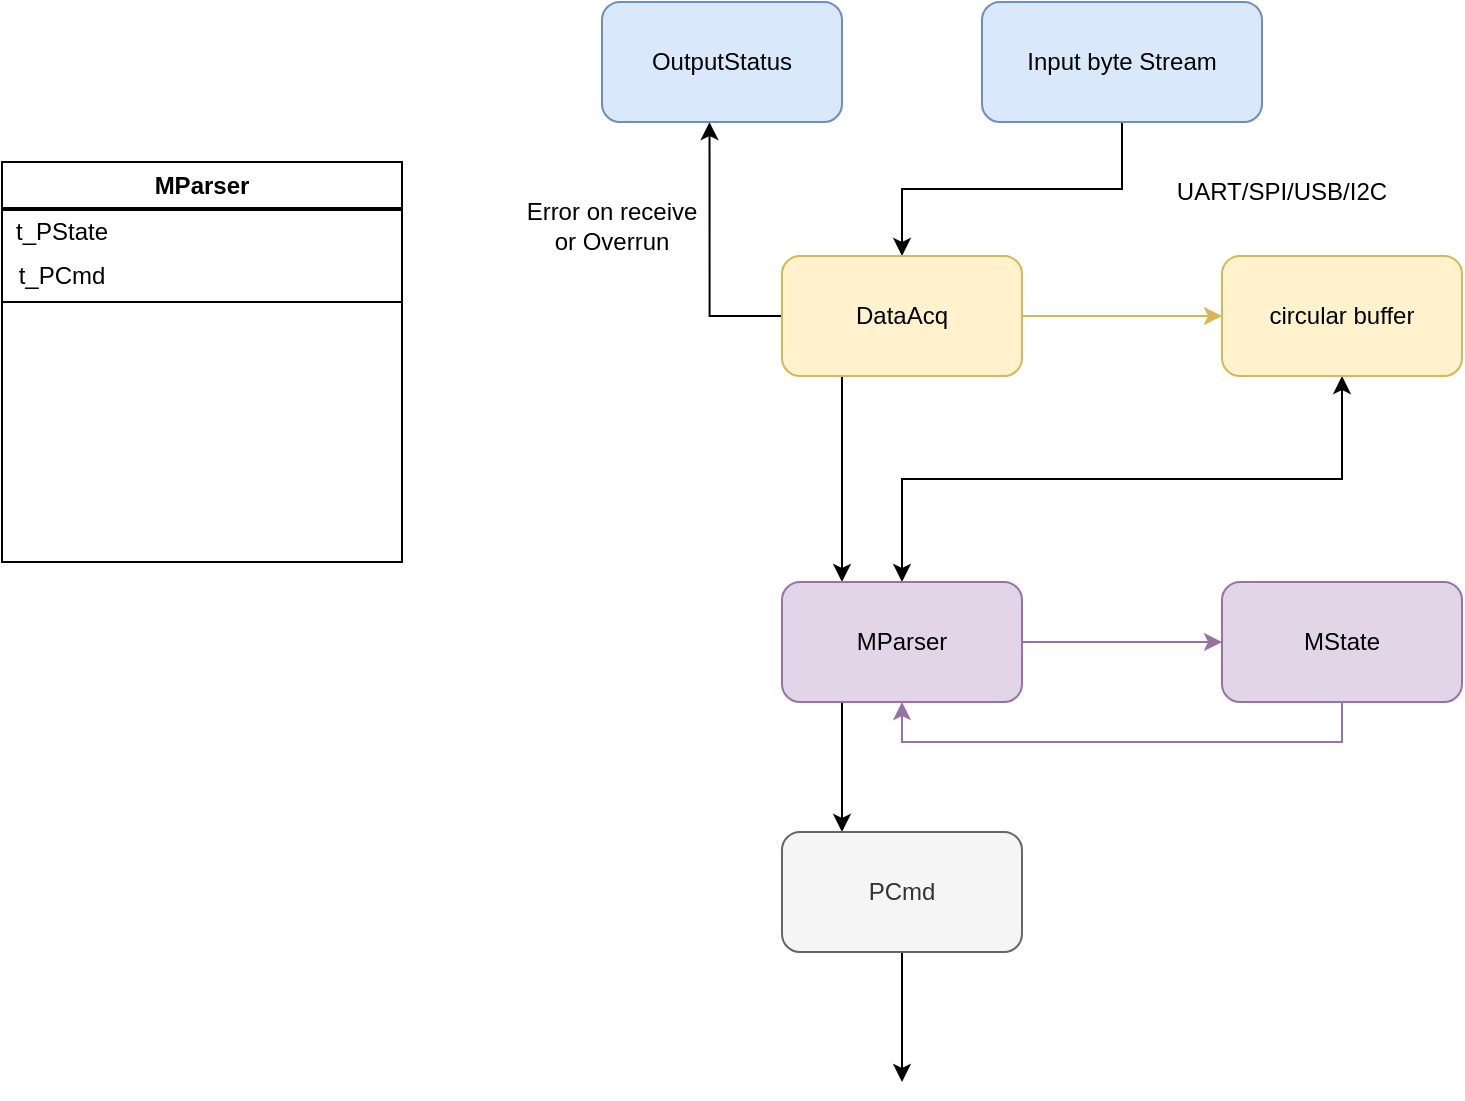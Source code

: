 <mxfile version="20.5.2" type="device"><diagram id="Qmmq_FtssgPT4Uhy3bKe" name="Page-1"><mxGraphModel dx="1031" dy="593" grid="1" gridSize="10" guides="1" tooltips="1" connect="1" arrows="1" fold="1" page="1" pageScale="1" pageWidth="827" pageHeight="1169" math="0" shadow="0"><root><mxCell id="0"/><mxCell id="1" parent="0"/><mxCell id="4eYhbKxXAp-Xbxwk-Xd0-2" value="MParser" style="swimlane;whiteSpace=wrap;html=1;" vertex="1" parent="1"><mxGeometry x="40" y="190" width="200" height="200" as="geometry"/></mxCell><mxCell id="4eYhbKxXAp-Xbxwk-Xd0-3" value="" style="rounded=0;whiteSpace=wrap;html=1;" vertex="1" parent="4eYhbKxXAp-Xbxwk-Xd0-2"><mxGeometry y="24" width="200" height="46" as="geometry"/></mxCell><mxCell id="4eYhbKxXAp-Xbxwk-Xd0-4" value="t_PState" style="text;html=1;strokeColor=none;fillColor=none;align=center;verticalAlign=middle;whiteSpace=wrap;rounded=0;" vertex="1" parent="4eYhbKxXAp-Xbxwk-Xd0-2"><mxGeometry y="24" width="60" height="22" as="geometry"/></mxCell><mxCell id="4eYhbKxXAp-Xbxwk-Xd0-5" value="t_PCmd" style="text;html=1;strokeColor=none;fillColor=none;align=center;verticalAlign=middle;whiteSpace=wrap;rounded=0;" vertex="1" parent="4eYhbKxXAp-Xbxwk-Xd0-2"><mxGeometry y="46" width="60" height="22" as="geometry"/></mxCell><mxCell id="4eYhbKxXAp-Xbxwk-Xd0-13" style="edgeStyle=orthogonalEdgeStyle;rounded=0;orthogonalLoop=1;jettySize=auto;html=1;exitX=0.5;exitY=1;exitDx=0;exitDy=0;" edge="1" parent="1" source="4eYhbKxXAp-Xbxwk-Xd0-6" target="4eYhbKxXAp-Xbxwk-Xd0-7"><mxGeometry relative="1" as="geometry"/></mxCell><mxCell id="4eYhbKxXAp-Xbxwk-Xd0-6" value="Input byte Stream" style="rounded=1;whiteSpace=wrap;html=1;fillColor=#dae8fc;strokeColor=#6c8ebf;" vertex="1" parent="1"><mxGeometry x="530" y="110" width="140" height="60" as="geometry"/></mxCell><mxCell id="4eYhbKxXAp-Xbxwk-Xd0-9" style="edgeStyle=orthogonalEdgeStyle;rounded=0;orthogonalLoop=1;jettySize=auto;html=1;exitX=0.5;exitY=1;exitDx=0;exitDy=0;startArrow=classic;startFill=1;" edge="1" parent="1" source="4eYhbKxXAp-Xbxwk-Xd0-17" target="4eYhbKxXAp-Xbxwk-Xd0-8"><mxGeometry relative="1" as="geometry"/></mxCell><mxCell id="4eYhbKxXAp-Xbxwk-Xd0-18" style="edgeStyle=orthogonalEdgeStyle;rounded=0;orthogonalLoop=1;jettySize=auto;html=1;exitX=1;exitY=0.5;exitDx=0;exitDy=0;entryX=0;entryY=0.5;entryDx=0;entryDy=0;startArrow=none;startFill=0;fillColor=#fff2cc;strokeColor=#d6b656;" edge="1" parent="1" source="4eYhbKxXAp-Xbxwk-Xd0-7" target="4eYhbKxXAp-Xbxwk-Xd0-17"><mxGeometry relative="1" as="geometry"/></mxCell><mxCell id="4eYhbKxXAp-Xbxwk-Xd0-20" style="edgeStyle=orthogonalEdgeStyle;rounded=0;orthogonalLoop=1;jettySize=auto;html=1;exitX=0;exitY=0.5;exitDx=0;exitDy=0;entryX=0.448;entryY=1.001;entryDx=0;entryDy=0;entryPerimeter=0;startArrow=none;startFill=0;" edge="1" parent="1" source="4eYhbKxXAp-Xbxwk-Xd0-7" target="4eYhbKxXAp-Xbxwk-Xd0-19"><mxGeometry relative="1" as="geometry"/></mxCell><mxCell id="4eYhbKxXAp-Xbxwk-Xd0-22" style="edgeStyle=orthogonalEdgeStyle;rounded=0;orthogonalLoop=1;jettySize=auto;html=1;exitX=0.25;exitY=1;exitDx=0;exitDy=0;entryX=0.25;entryY=0;entryDx=0;entryDy=0;startArrow=none;startFill=0;" edge="1" parent="1" source="4eYhbKxXAp-Xbxwk-Xd0-7" target="4eYhbKxXAp-Xbxwk-Xd0-8"><mxGeometry relative="1" as="geometry"/></mxCell><mxCell id="4eYhbKxXAp-Xbxwk-Xd0-7" value="DataAcq" style="rounded=1;whiteSpace=wrap;html=1;fillColor=#fff2cc;strokeColor=#d6b656;" vertex="1" parent="1"><mxGeometry x="430" y="237" width="120" height="60" as="geometry"/></mxCell><mxCell id="4eYhbKxXAp-Xbxwk-Xd0-11" style="edgeStyle=orthogonalEdgeStyle;rounded=0;orthogonalLoop=1;jettySize=auto;html=1;exitX=1;exitY=0.5;exitDx=0;exitDy=0;fillColor=#e1d5e7;strokeColor=#9673a6;" edge="1" parent="1" source="4eYhbKxXAp-Xbxwk-Xd0-8" target="4eYhbKxXAp-Xbxwk-Xd0-10"><mxGeometry relative="1" as="geometry"/></mxCell><mxCell id="4eYhbKxXAp-Xbxwk-Xd0-15" style="edgeStyle=orthogonalEdgeStyle;rounded=0;orthogonalLoop=1;jettySize=auto;html=1;exitX=0.25;exitY=1;exitDx=0;exitDy=0;entryX=0.25;entryY=0;entryDx=0;entryDy=0;startArrow=none;startFill=0;" edge="1" parent="1" source="4eYhbKxXAp-Xbxwk-Xd0-8" target="4eYhbKxXAp-Xbxwk-Xd0-14"><mxGeometry relative="1" as="geometry"/></mxCell><mxCell id="4eYhbKxXAp-Xbxwk-Xd0-8" value="MParser" style="rounded=1;whiteSpace=wrap;html=1;fillColor=#e1d5e7;strokeColor=#9673a6;" vertex="1" parent="1"><mxGeometry x="430" y="400" width="120" height="60" as="geometry"/></mxCell><mxCell id="4eYhbKxXAp-Xbxwk-Xd0-12" style="edgeStyle=orthogonalEdgeStyle;rounded=0;orthogonalLoop=1;jettySize=auto;html=1;exitX=0.5;exitY=1;exitDx=0;exitDy=0;entryX=0.5;entryY=1;entryDx=0;entryDy=0;fillColor=#e1d5e7;strokeColor=#9673a6;" edge="1" parent="1" source="4eYhbKxXAp-Xbxwk-Xd0-10" target="4eYhbKxXAp-Xbxwk-Xd0-8"><mxGeometry relative="1" as="geometry"/></mxCell><mxCell id="4eYhbKxXAp-Xbxwk-Xd0-10" value="MState" style="rounded=1;whiteSpace=wrap;html=1;fillColor=#e1d5e7;strokeColor=#9673a6;" vertex="1" parent="1"><mxGeometry x="650" y="400" width="120" height="60" as="geometry"/></mxCell><mxCell id="4eYhbKxXAp-Xbxwk-Xd0-28" style="edgeStyle=orthogonalEdgeStyle;rounded=0;orthogonalLoop=1;jettySize=auto;html=1;exitX=0.5;exitY=1;exitDx=0;exitDy=0;startArrow=none;startFill=0;" edge="1" parent="1" source="4eYhbKxXAp-Xbxwk-Xd0-14"><mxGeometry relative="1" as="geometry"><mxPoint x="490" y="650" as="targetPoint"/></mxGeometry></mxCell><mxCell id="4eYhbKxXAp-Xbxwk-Xd0-14" value="PCmd" style="rounded=1;whiteSpace=wrap;html=1;fillColor=#f5f5f5;fontColor=#333333;strokeColor=#666666;" vertex="1" parent="1"><mxGeometry x="430" y="525" width="120" height="60" as="geometry"/></mxCell><mxCell id="4eYhbKxXAp-Xbxwk-Xd0-16" value="UART/SPI/USB/I2C" style="text;html=1;strokeColor=none;fillColor=none;align=center;verticalAlign=middle;whiteSpace=wrap;rounded=0;" vertex="1" parent="1"><mxGeometry x="620" y="190" width="120" height="30" as="geometry"/></mxCell><mxCell id="4eYhbKxXAp-Xbxwk-Xd0-17" value="circular buffer" style="rounded=1;whiteSpace=wrap;html=1;fillColor=#fff2cc;strokeColor=#d6b656;" vertex="1" parent="1"><mxGeometry x="650" y="237" width="120" height="60" as="geometry"/></mxCell><mxCell id="4eYhbKxXAp-Xbxwk-Xd0-19" value="OutputStatus" style="rounded=1;whiteSpace=wrap;html=1;fillColor=#dae8fc;strokeColor=#6c8ebf;" vertex="1" parent="1"><mxGeometry x="340" y="110" width="120" height="60" as="geometry"/></mxCell><mxCell id="4eYhbKxXAp-Xbxwk-Xd0-21" value="Error on receive or Overrun" style="text;html=1;strokeColor=none;fillColor=none;align=center;verticalAlign=middle;whiteSpace=wrap;rounded=0;" vertex="1" parent="1"><mxGeometry x="300" y="207" width="90" height="30" as="geometry"/></mxCell></root></mxGraphModel></diagram></mxfile>